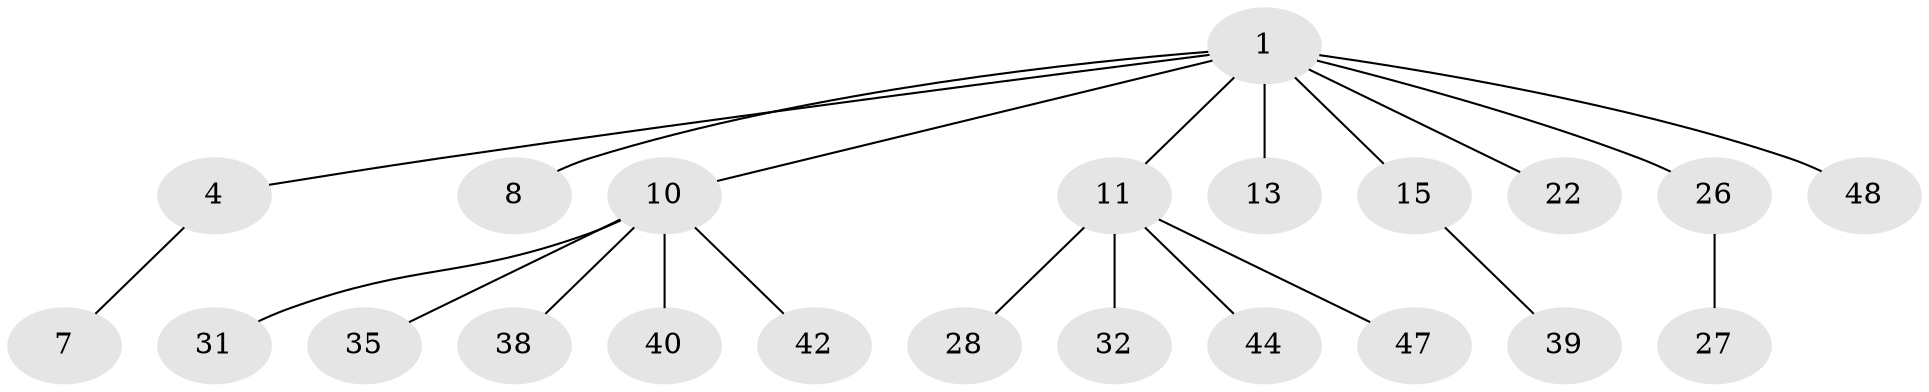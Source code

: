 // original degree distribution, {4: 0.12280701754385964, 5: 0.017543859649122806, 2: 0.21052631578947367, 3: 0.15789473684210525, 1: 0.49122807017543857}
// Generated by graph-tools (version 1.1) at 2025/19/03/04/25 18:19:23]
// undirected, 22 vertices, 21 edges
graph export_dot {
graph [start="1"]
  node [color=gray90,style=filled];
  1 [super="+2+3+5+6"];
  4;
  7 [super="+49"];
  8 [super="+37+55"];
  10 [super="+21+25"];
  11 [super="+16+24"];
  13 [super="+14+43+18"];
  15 [super="+20+45+30"];
  22;
  26;
  27 [super="+53+33"];
  28 [super="+54+34"];
  31 [super="+46"];
  32;
  35;
  38;
  39;
  40;
  42;
  44;
  47;
  48;
  1 -- 11;
  1 -- 13;
  1 -- 22;
  1 -- 48;
  1 -- 4;
  1 -- 10;
  1 -- 15;
  1 -- 8;
  1 -- 26;
  4 -- 7;
  10 -- 38;
  10 -- 40;
  10 -- 35;
  10 -- 31;
  10 -- 42;
  11 -- 32;
  11 -- 28;
  11 -- 44;
  11 -- 47;
  15 -- 39;
  26 -- 27;
}
